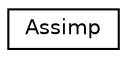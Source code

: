 digraph "Graphical Class Hierarchy"
{
  edge [fontname="Helvetica",fontsize="10",labelfontname="Helvetica",labelfontsize="10"];
  node [fontname="Helvetica",fontsize="10",shape=record];
  rankdir="LR";
  Node1 [label="Assimp",height=0.2,width=0.4,color="black", fillcolor="white", style="filled",URL="$class_assimp.html"];
}
